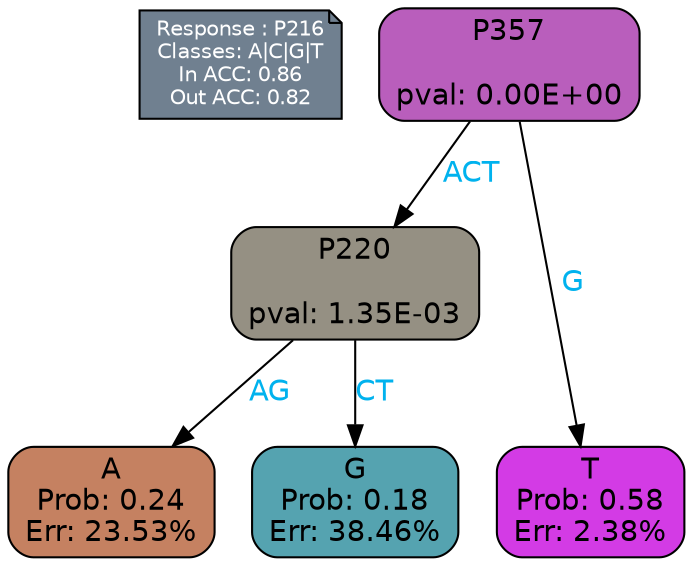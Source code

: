 digraph Tree {
node [shape=box, style="filled, rounded", color="black", fontname=helvetica] ;
graph [ranksep=equally, splines=polylines, bgcolor=transparent, dpi=600] ;
edge [fontname=helvetica] ;
LEGEND [label="Response : P216
Classes: A|C|G|T
In ACC: 0.86
Out ACC: 0.82
",shape=note,align=left,style=filled,fillcolor="slategray",fontcolor="white",fontsize=10];1 [label="P357

pval: 0.00E+00", fillcolor="#b95ebc"] ;
2 [label="P220

pval: 1.35E-03", fillcolor="#959083"] ;
3 [label="A
Prob: 0.24
Err: 23.53%", fillcolor="#c58161"] ;
4 [label="G
Prob: 0.18
Err: 38.46%", fillcolor="#55a3b0"] ;
5 [label="T
Prob: 0.58
Err: 2.38%", fillcolor="#d33be5"] ;
1 -> 2 [label="ACT",fontcolor=deepskyblue2] ;
1 -> 5 [label="G",fontcolor=deepskyblue2] ;
2 -> 3 [label="AG",fontcolor=deepskyblue2] ;
2 -> 4 [label="CT",fontcolor=deepskyblue2] ;
{rank = same; 3;4;5;}{rank = same; LEGEND;1;}}